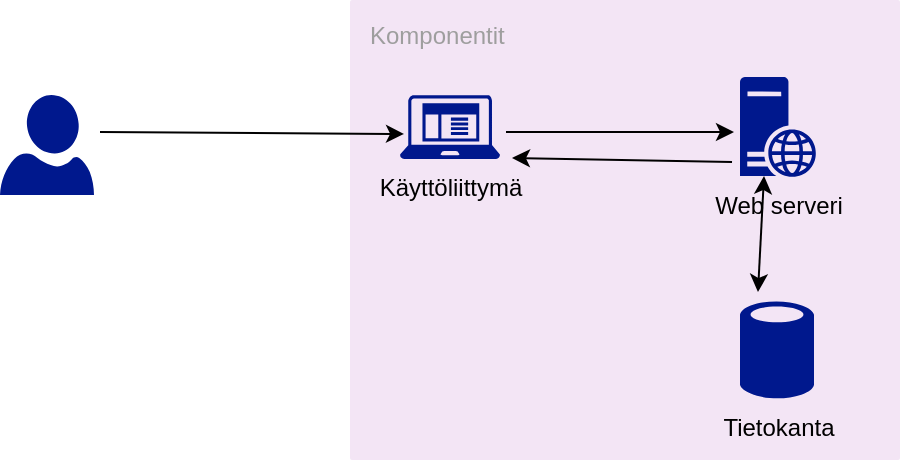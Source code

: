 <mxfile version="22.1.18" type="github">
  <diagram id="f106602c-feb2-e66a-4537-3a34d633f6aa" name="Page-1">
    <mxGraphModel dx="1434" dy="746" grid="1" gridSize="10" guides="1" tooltips="1" connect="0" arrows="0" fold="1" page="1" pageScale="1" pageWidth="1169" pageHeight="827" background="none" math="0" shadow="0">
      <root>
        <mxCell id="0" />
        <mxCell id="1" parent="0" />
        <mxCell id="AXALb55oG-hjZWi8PcO5-1052" value="Komponentit" style="sketch=0;points=[[0,0,0],[0.25,0,0],[0.5,0,0],[0.75,0,0],[1,0,0],[1,0.25,0],[1,0.5,0],[1,0.75,0],[1,1,0],[0.75,1,0],[0.5,1,0],[0.25,1,0],[0,1,0],[0,0.75,0],[0,0.5,0],[0,0.25,0]];rounded=1;absoluteArcSize=1;arcSize=2;html=1;strokeColor=none;gradientColor=none;shadow=0;dashed=0;fontSize=12;fontColor=#9E9E9E;align=left;verticalAlign=top;spacing=10;spacingTop=-4;whiteSpace=wrap;fillColor=#F3E5F5;" vertex="1" parent="1">
          <mxGeometry x="425" y="190" width="275" height="230" as="geometry" />
        </mxCell>
        <mxCell id="AXALb55oG-hjZWi8PcO5-1054" value="Käyttöliittymä" style="sketch=0;aspect=fixed;pointerEvents=1;shadow=0;dashed=0;html=1;strokeColor=none;labelPosition=center;verticalLabelPosition=bottom;verticalAlign=top;align=center;fillColor=#00188D;shape=mxgraph.mscae.enterprise.client_application" vertex="1" parent="1">
          <mxGeometry x="450" y="237.5" width="50" height="32" as="geometry" />
        </mxCell>
        <mxCell id="AXALb55oG-hjZWi8PcO5-1056" value="" style="sketch=0;aspect=fixed;pointerEvents=1;shadow=0;dashed=0;html=1;strokeColor=none;labelPosition=center;verticalLabelPosition=bottom;verticalAlign=top;align=center;fillColor=#00188D;shape=mxgraph.azure.user" vertex="1" parent="1">
          <mxGeometry x="250" y="237.5" width="47" height="50" as="geometry" />
        </mxCell>
        <mxCell id="AXALb55oG-hjZWi8PcO5-1057" value="" style="endArrow=classic;html=1;rounded=0;entryX=0.04;entryY=0.609;entryDx=0;entryDy=0;entryPerimeter=0;exitX=1.064;exitY=0.37;exitDx=0;exitDy=0;exitPerimeter=0;" edge="1" parent="1" source="AXALb55oG-hjZWi8PcO5-1056" target="AXALb55oG-hjZWi8PcO5-1054">
          <mxGeometry width="50" height="50" relative="1" as="geometry">
            <mxPoint x="340" y="300" as="sourcePoint" />
            <mxPoint x="610" y="360" as="targetPoint" />
          </mxGeometry>
        </mxCell>
        <mxCell id="AXALb55oG-hjZWi8PcO5-1058" value="Tietokanta" style="sketch=0;aspect=fixed;pointerEvents=1;shadow=0;dashed=0;html=1;strokeColor=none;labelPosition=center;verticalLabelPosition=bottom;verticalAlign=top;align=center;fillColor=#00188D;shape=mxgraph.mscae.enterprise.database_generic" vertex="1" parent="1">
          <mxGeometry x="620" y="340" width="37" height="50" as="geometry" />
        </mxCell>
        <mxCell id="AXALb55oG-hjZWi8PcO5-1059" value="Web serveri" style="sketch=0;aspect=fixed;pointerEvents=1;shadow=0;dashed=0;html=1;strokeColor=none;labelPosition=center;verticalLabelPosition=bottom;verticalAlign=top;align=center;fillColor=#00188D;shape=mxgraph.mscae.enterprise.web_server" vertex="1" parent="1">
          <mxGeometry x="620" y="228.5" width="38" height="50" as="geometry" />
        </mxCell>
        <mxCell id="AXALb55oG-hjZWi8PcO5-1060" value="" style="endArrow=classic;html=1;rounded=0;exitX=1.06;exitY=0.578;exitDx=0;exitDy=0;exitPerimeter=0;entryX=-0.079;entryY=0.55;entryDx=0;entryDy=0;entryPerimeter=0;" edge="1" parent="1" source="AXALb55oG-hjZWi8PcO5-1054" target="AXALb55oG-hjZWi8PcO5-1059">
          <mxGeometry width="50" height="50" relative="1" as="geometry">
            <mxPoint x="560" y="410" as="sourcePoint" />
            <mxPoint x="610" y="360" as="targetPoint" />
          </mxGeometry>
        </mxCell>
        <mxCell id="AXALb55oG-hjZWi8PcO5-1061" value="" style="endArrow=classic;startArrow=classic;html=1;rounded=0;entryX=0.243;entryY=-0.08;entryDx=0;entryDy=0;entryPerimeter=0;exitX=0.316;exitY=0.99;exitDx=0;exitDy=0;exitPerimeter=0;" edge="1" parent="1" source="AXALb55oG-hjZWi8PcO5-1059" target="AXALb55oG-hjZWi8PcO5-1058">
          <mxGeometry width="50" height="50" relative="1" as="geometry">
            <mxPoint x="560" y="410" as="sourcePoint" />
            <mxPoint x="610" y="360" as="targetPoint" />
          </mxGeometry>
        </mxCell>
        <mxCell id="AXALb55oG-hjZWi8PcO5-1062" value="" style="endArrow=classic;html=1;rounded=0;entryX=1.12;entryY=0.984;entryDx=0;entryDy=0;entryPerimeter=0;exitX=-0.105;exitY=0.85;exitDx=0;exitDy=0;exitPerimeter=0;" edge="1" parent="1" source="AXALb55oG-hjZWi8PcO5-1059" target="AXALb55oG-hjZWi8PcO5-1054">
          <mxGeometry width="50" height="50" relative="1" as="geometry">
            <mxPoint x="560" y="410" as="sourcePoint" />
            <mxPoint x="610" y="360" as="targetPoint" />
          </mxGeometry>
        </mxCell>
      </root>
    </mxGraphModel>
  </diagram>
</mxfile>
